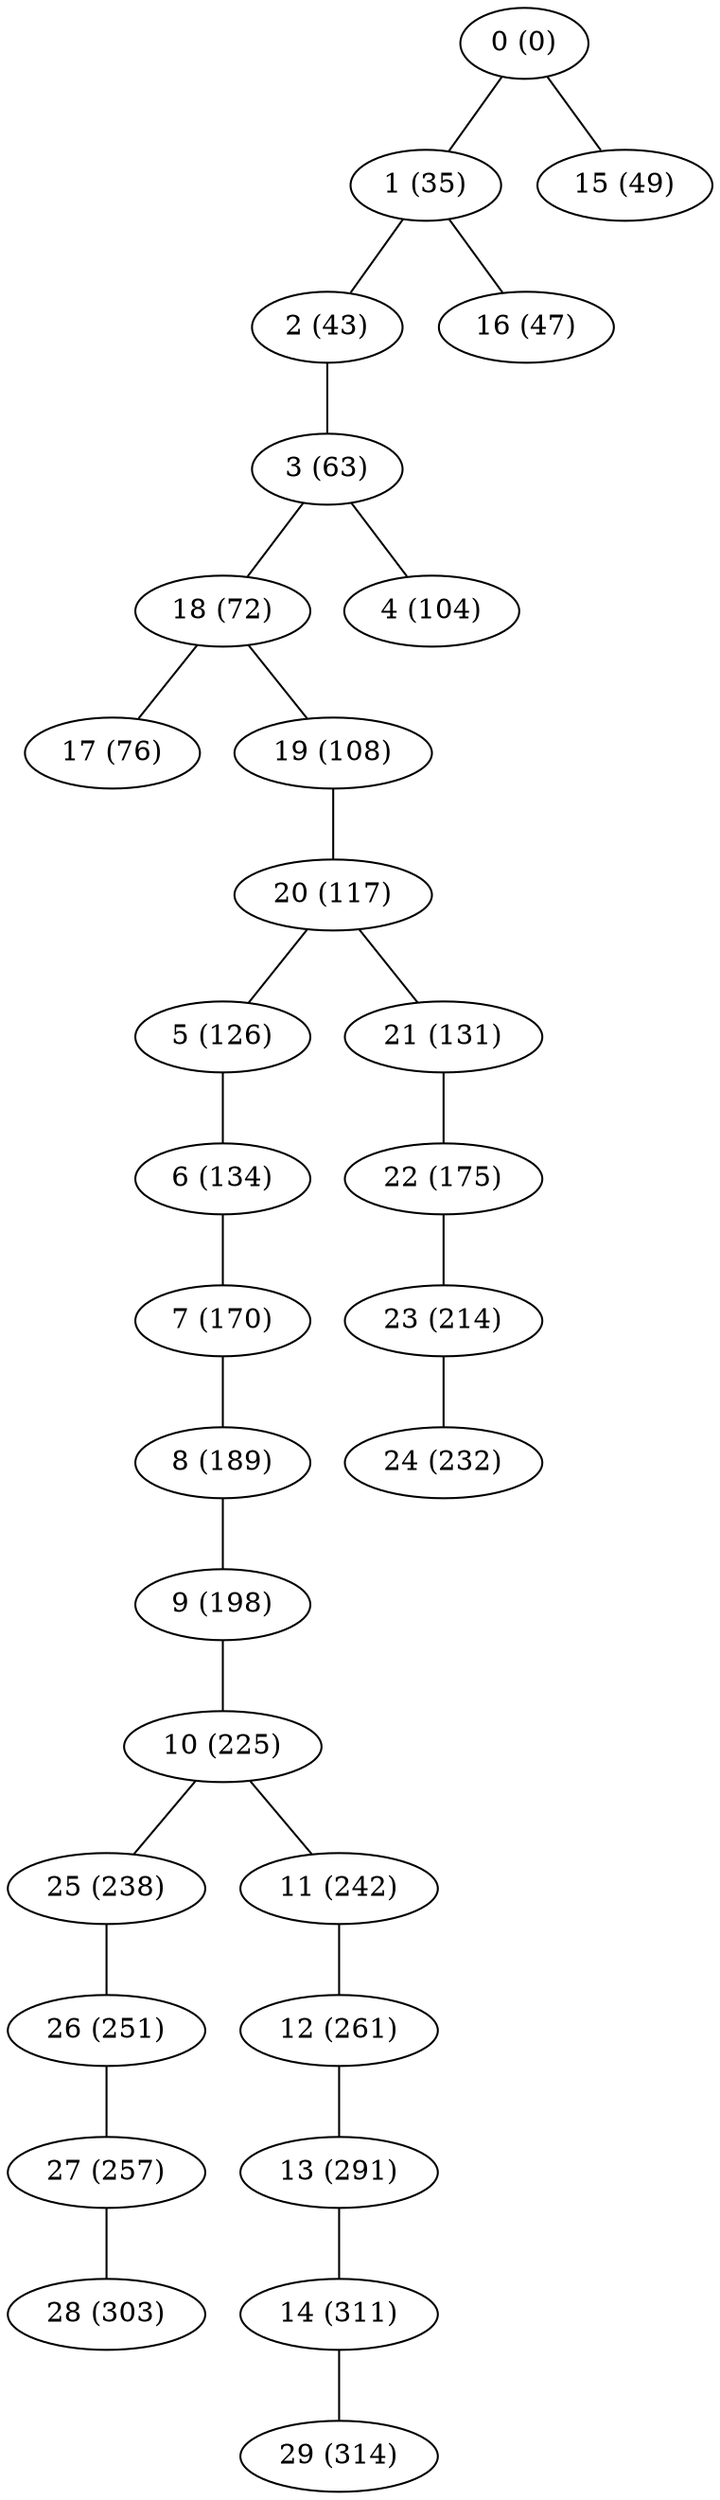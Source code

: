 graph grafoMalla_15_2_Dijkstra  {
"0 (0)";
"1 (35)";
"2 (43)";
"16 (47)";
"15 (49)";
"3 (63)";
"18 (72)";
"17 (76)";
"4 (104)";
"19 (108)";
"20 (117)";
"5 (126)";
"21 (131)";
"6 (134)";
"7 (170)";
"22 (175)";
"8 (189)";
"9 (198)";
"23 (214)";
"10 (225)";
"24 (232)";
"25 (238)";
"11 (242)";
"26 (251)";
"27 (257)";
"12 (261)";
"13 (291)";
"28 (303)";
"14 (311)";
"29 (314)";
"0 (0)" -- "1 (35)";
"1 (35)" -- "2 (43)";
"1 (35)" -- "16 (47)";
"0 (0)" -- "15 (49)";
"2 (43)" -- "3 (63)";
"3 (63)" -- "18 (72)";
"18 (72)" -- "17 (76)";
"3 (63)" -- "4 (104)";
"18 (72)" -- "19 (108)";
"19 (108)" -- "20 (117)";
"20 (117)" -- "5 (126)";
"20 (117)" -- "21 (131)";
"5 (126)" -- "6 (134)";
"6 (134)" -- "7 (170)";
"21 (131)" -- "22 (175)";
"7 (170)" -- "8 (189)";
"8 (189)" -- "9 (198)";
"22 (175)" -- "23 (214)";
"9 (198)" -- "10 (225)";
"23 (214)" -- "24 (232)";
"10 (225)" -- "25 (238)";
"10 (225)" -- "11 (242)";
"25 (238)" -- "26 (251)";
"26 (251)" -- "27 (257)";
"11 (242)" -- "12 (261)";
"12 (261)" -- "13 (291)";
"27 (257)" -- "28 (303)";
"13 (291)" -- "14 (311)";
"14 (311)" -- "29 (314)";
}